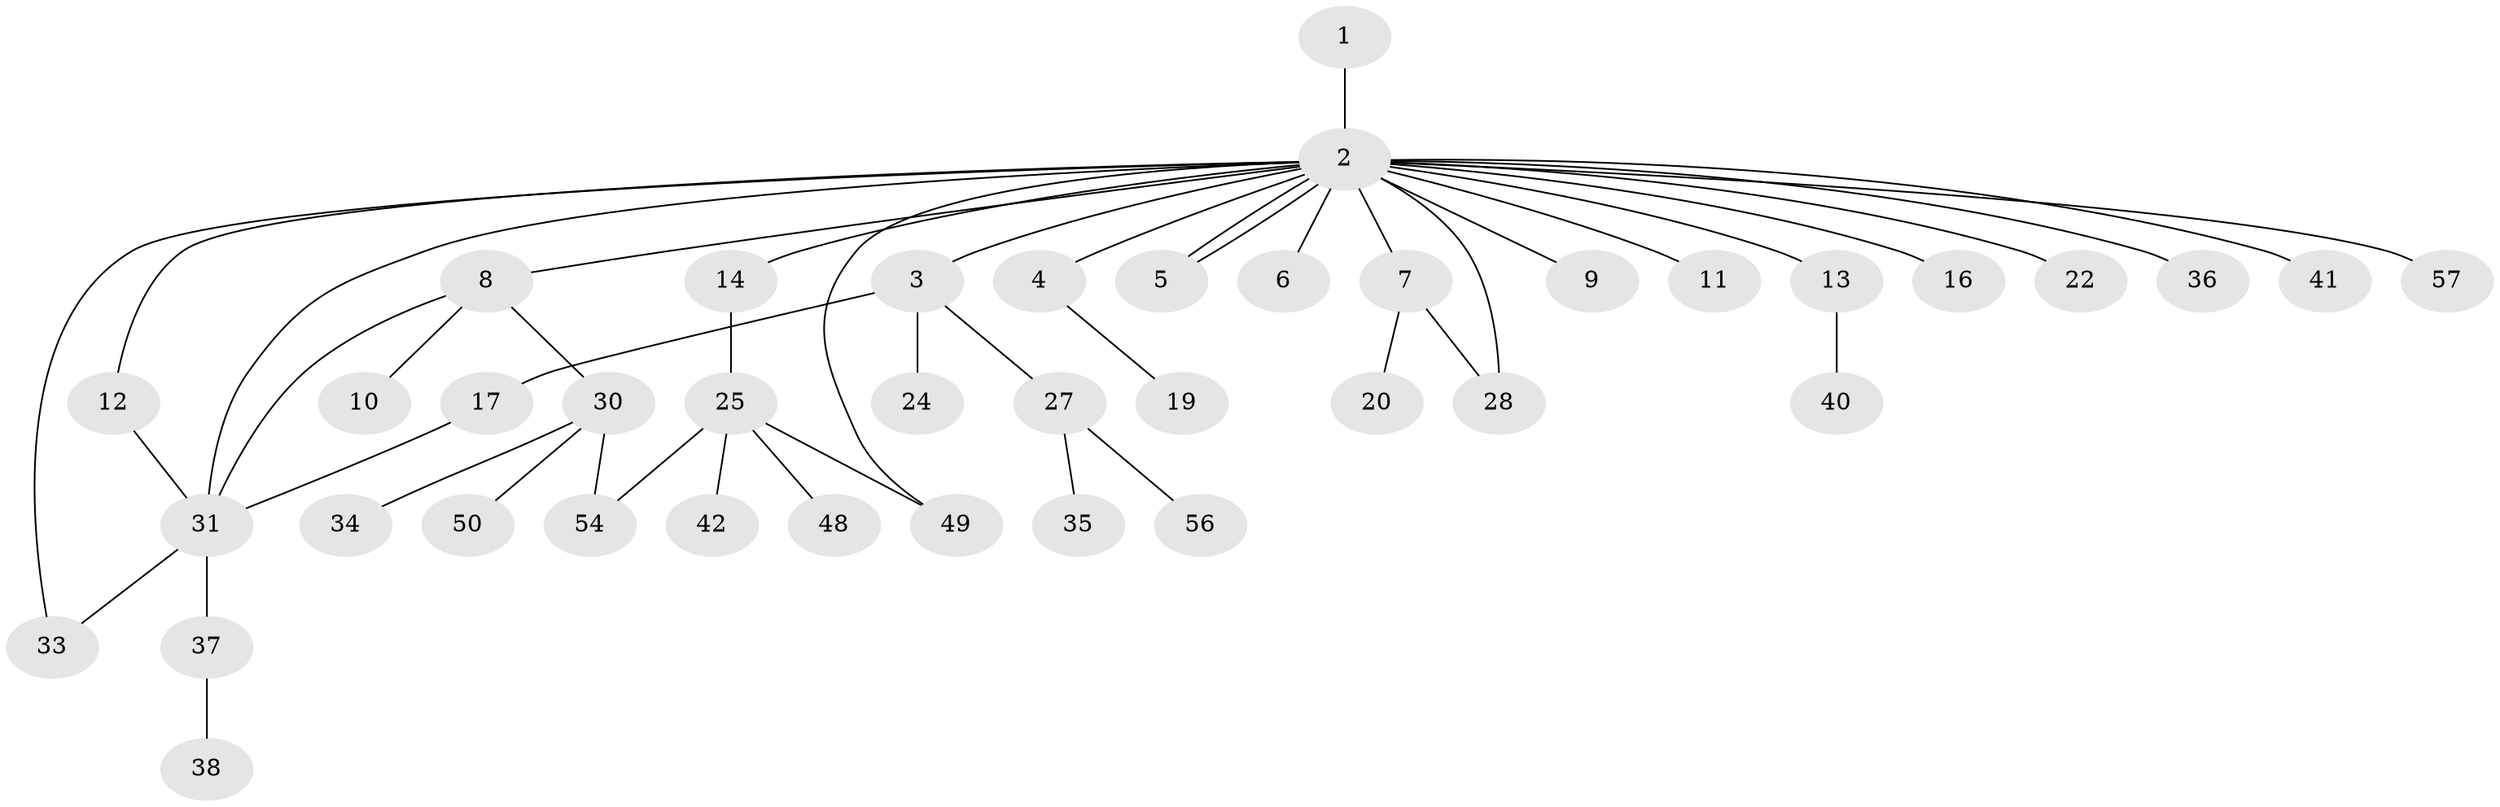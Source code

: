 // Generated by graph-tools (version 1.1) at 2025/23/03/03/25 07:23:52]
// undirected, 40 vertices, 47 edges
graph export_dot {
graph [start="1"]
  node [color=gray90,style=filled];
  1;
  2 [super="+46"];
  3 [super="+44"];
  4 [super="+32"];
  5;
  6;
  7 [super="+15"];
  8 [super="+18"];
  9 [super="+47"];
  10 [super="+29"];
  11 [super="+21"];
  12;
  13 [super="+23"];
  14 [super="+39"];
  16;
  17;
  19;
  20 [super="+55"];
  22 [super="+26"];
  24;
  25 [super="+51"];
  27 [super="+43"];
  28 [super="+53"];
  30 [super="+52"];
  31 [super="+58"];
  33 [super="+45"];
  34;
  35;
  36;
  37;
  38;
  40;
  41;
  42;
  48;
  49;
  50;
  54;
  56;
  57;
  1 -- 2;
  2 -- 3;
  2 -- 4;
  2 -- 5;
  2 -- 5;
  2 -- 6;
  2 -- 7;
  2 -- 8;
  2 -- 9 [weight=2];
  2 -- 11;
  2 -- 12;
  2 -- 13;
  2 -- 14;
  2 -- 16;
  2 -- 22;
  2 -- 36;
  2 -- 41;
  2 -- 49;
  2 -- 57;
  2 -- 33;
  2 -- 28;
  2 -- 31;
  3 -- 17;
  3 -- 24;
  3 -- 27;
  4 -- 19;
  7 -- 20;
  7 -- 28;
  8 -- 10;
  8 -- 30;
  8 -- 31;
  12 -- 31;
  13 -- 40;
  14 -- 25;
  17 -- 31;
  25 -- 42;
  25 -- 48;
  25 -- 49;
  25 -- 54;
  27 -- 35;
  27 -- 56;
  30 -- 34;
  30 -- 50;
  30 -- 54;
  31 -- 33;
  31 -- 37;
  37 -- 38;
}
